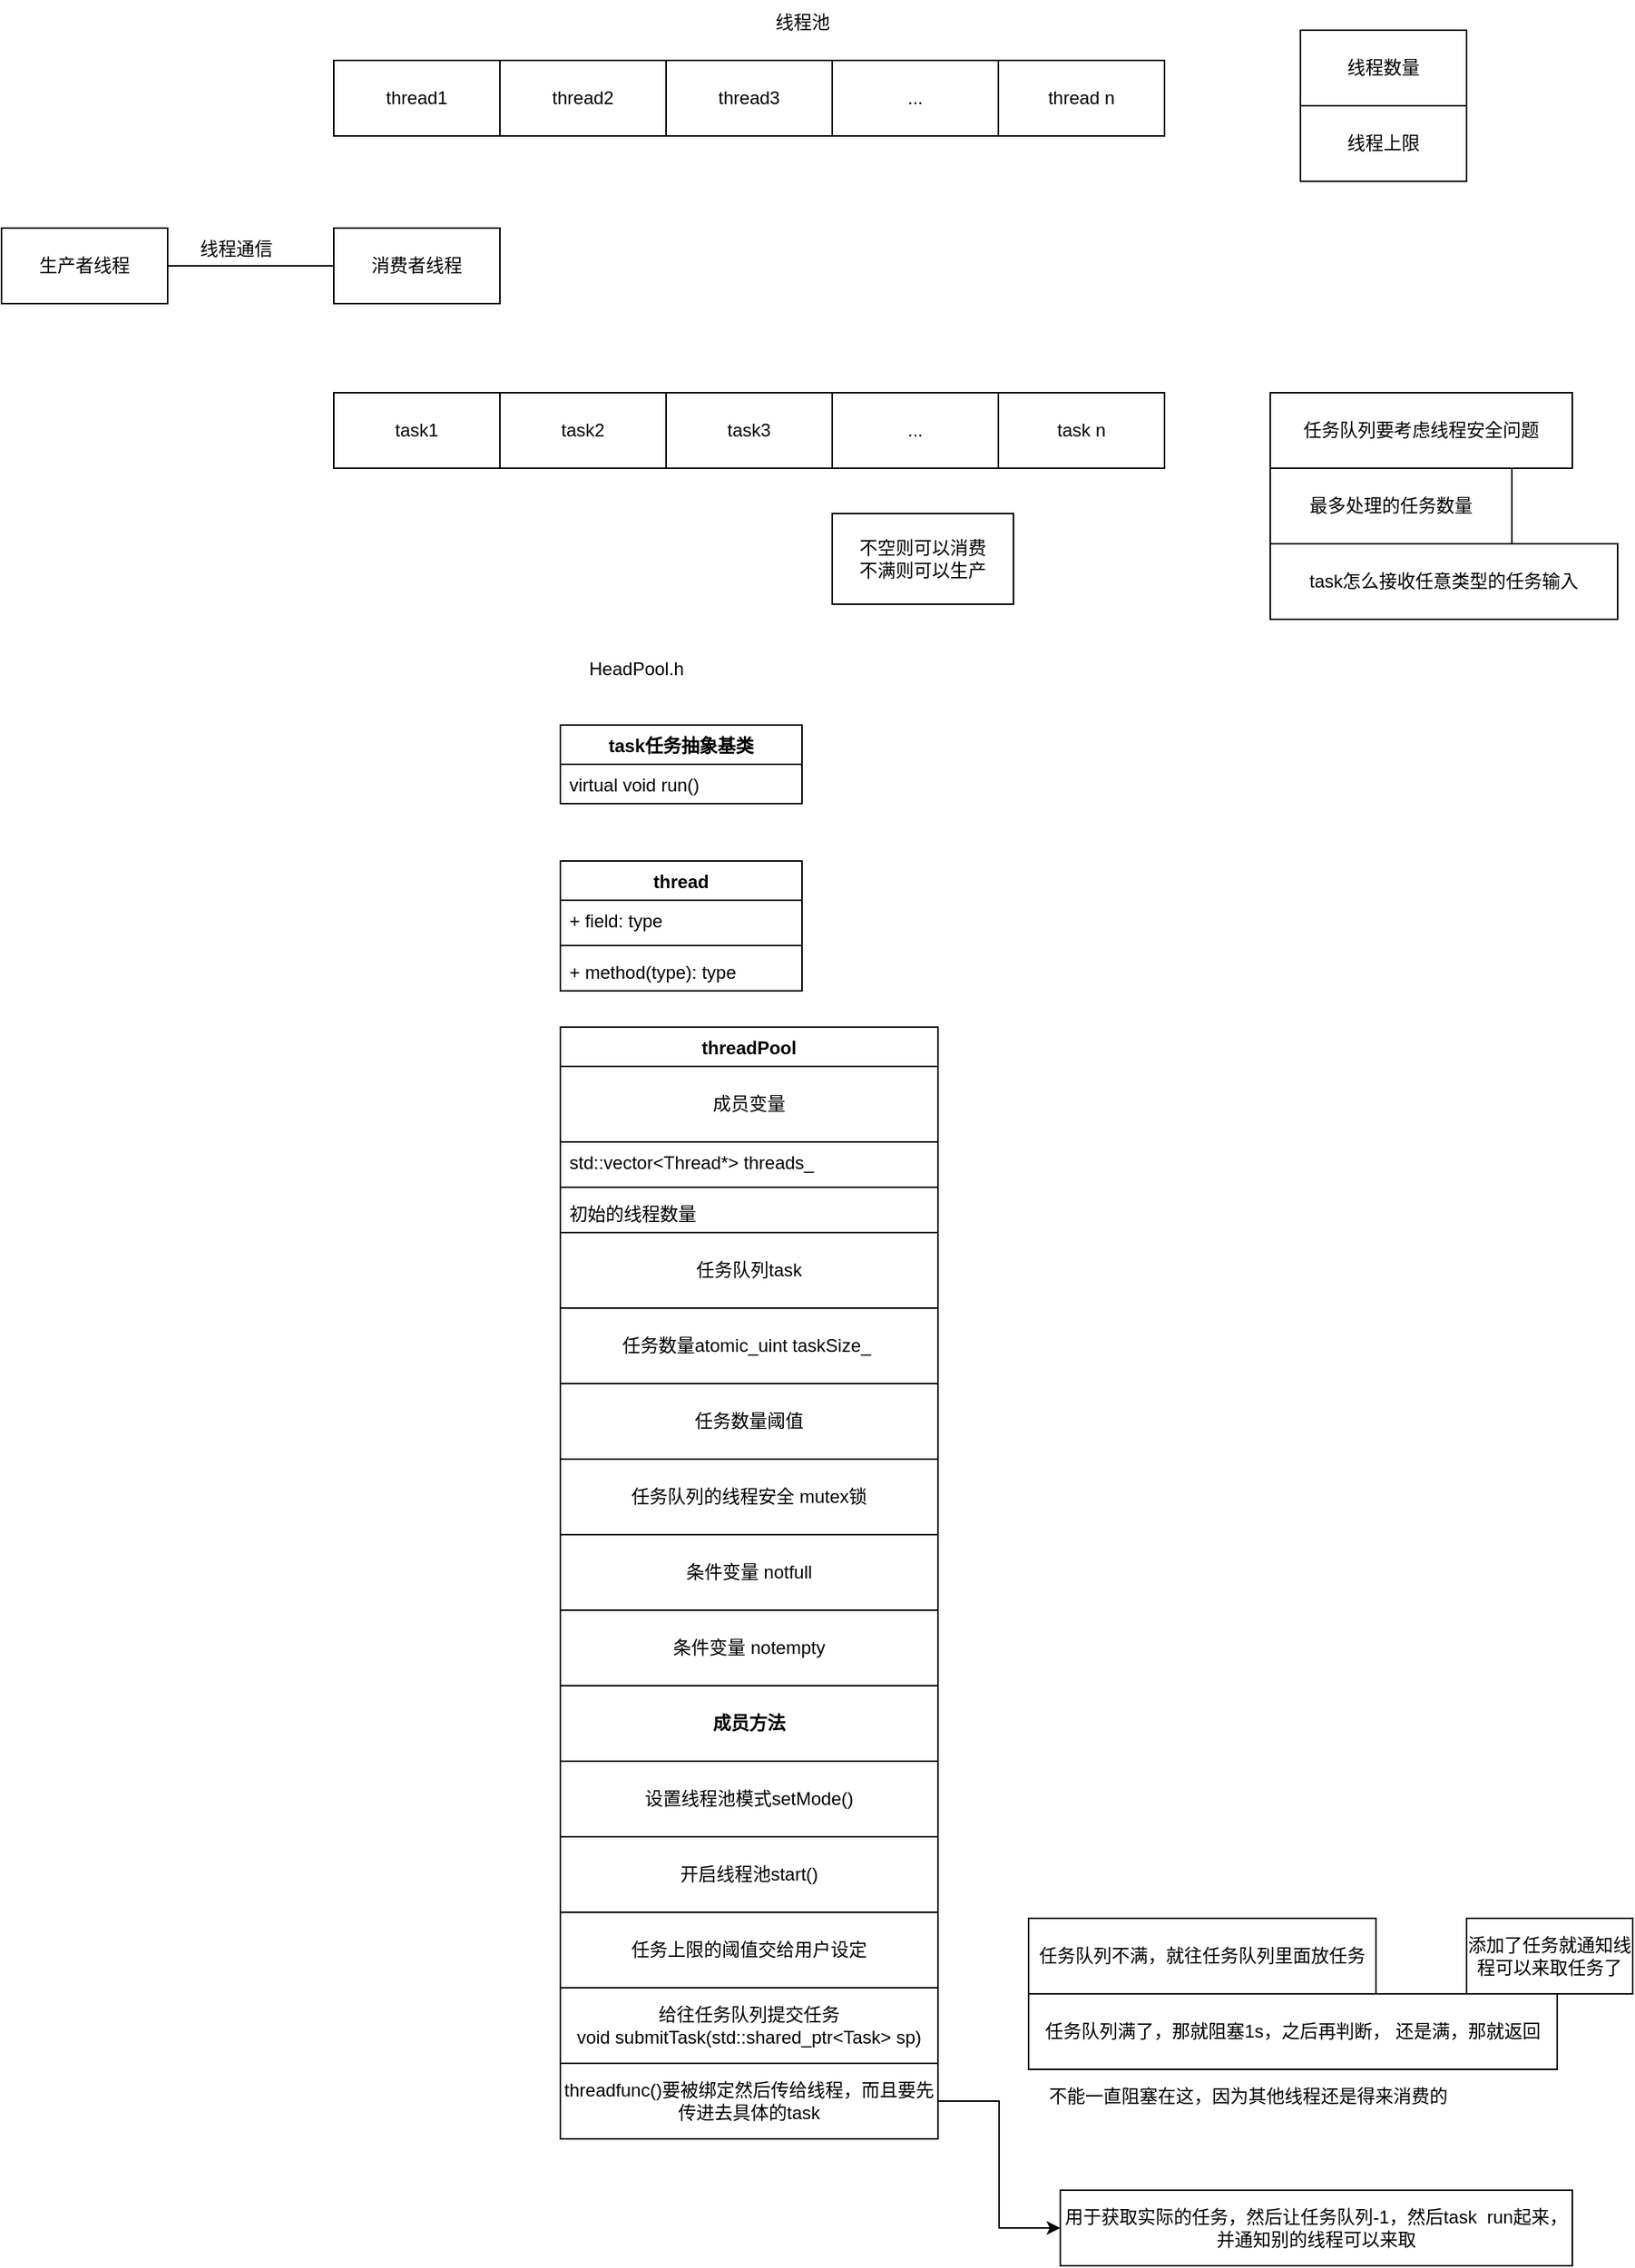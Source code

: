 <mxfile version="24.7.6">
  <diagram name="Page-1" id="c4acf3e9-155e-7222-9cf6-157b1a14988f">
    <mxGraphModel dx="529" dy="767" grid="1" gridSize="10" guides="1" tooltips="1" connect="1" arrows="1" fold="1" page="0" pageScale="1" pageWidth="850" pageHeight="1100" background="none" math="0" shadow="0">
      <root>
        <mxCell id="0" />
        <mxCell id="1" parent="0" />
        <mxCell id="_VawQS5tZA4y5lR53ruD-1" value="thread" style="swimlane;fontStyle=1;align=center;verticalAlign=top;childLayout=stackLayout;horizontal=1;startSize=26;horizontalStack=0;resizeParent=1;resizeParentMax=0;resizeLast=0;collapsible=1;marginBottom=0;whiteSpace=wrap;html=1;" vertex="1" parent="1">
          <mxGeometry x="400" y="610" width="160" height="86" as="geometry" />
        </mxCell>
        <mxCell id="_VawQS5tZA4y5lR53ruD-2" value="+ field: type" style="text;strokeColor=none;fillColor=none;align=left;verticalAlign=top;spacingLeft=4;spacingRight=4;overflow=hidden;rotatable=0;points=[[0,0.5],[1,0.5]];portConstraint=eastwest;whiteSpace=wrap;html=1;" vertex="1" parent="_VawQS5tZA4y5lR53ruD-1">
          <mxGeometry y="26" width="160" height="26" as="geometry" />
        </mxCell>
        <mxCell id="_VawQS5tZA4y5lR53ruD-3" value="" style="line;strokeWidth=1;fillColor=none;align=left;verticalAlign=middle;spacingTop=-1;spacingLeft=3;spacingRight=3;rotatable=0;labelPosition=right;points=[];portConstraint=eastwest;strokeColor=inherit;" vertex="1" parent="_VawQS5tZA4y5lR53ruD-1">
          <mxGeometry y="52" width="160" height="8" as="geometry" />
        </mxCell>
        <mxCell id="_VawQS5tZA4y5lR53ruD-4" value="+ method(type): type" style="text;strokeColor=none;fillColor=none;align=left;verticalAlign=top;spacingLeft=4;spacingRight=4;overflow=hidden;rotatable=0;points=[[0,0.5],[1,0.5]];portConstraint=eastwest;whiteSpace=wrap;html=1;" vertex="1" parent="_VawQS5tZA4y5lR53ruD-1">
          <mxGeometry y="60" width="160" height="26" as="geometry" />
        </mxCell>
        <mxCell id="_VawQS5tZA4y5lR53ruD-11" value="thread1" style="html=1;whiteSpace=wrap;" vertex="1" parent="1">
          <mxGeometry x="250" y="80" width="110" height="50" as="geometry" />
        </mxCell>
        <mxCell id="_VawQS5tZA4y5lR53ruD-12" value="thread2" style="html=1;whiteSpace=wrap;" vertex="1" parent="1">
          <mxGeometry x="360" y="80" width="110" height="50" as="geometry" />
        </mxCell>
        <mxCell id="_VawQS5tZA4y5lR53ruD-13" value="thread3" style="html=1;whiteSpace=wrap;" vertex="1" parent="1">
          <mxGeometry x="470" y="80" width="110" height="50" as="geometry" />
        </mxCell>
        <mxCell id="_VawQS5tZA4y5lR53ruD-14" value="线程池" style="text;html=1;align=center;verticalAlign=middle;resizable=0;points=[];autosize=1;strokeColor=none;fillColor=none;" vertex="1" parent="1">
          <mxGeometry x="530" y="40" width="60" height="30" as="geometry" />
        </mxCell>
        <mxCell id="_VawQS5tZA4y5lR53ruD-15" value="..." style="html=1;whiteSpace=wrap;" vertex="1" parent="1">
          <mxGeometry x="580" y="80" width="110" height="50" as="geometry" />
        </mxCell>
        <mxCell id="_VawQS5tZA4y5lR53ruD-16" value="thread n" style="html=1;whiteSpace=wrap;" vertex="1" parent="1">
          <mxGeometry x="690" y="80" width="110" height="50" as="geometry" />
        </mxCell>
        <mxCell id="_VawQS5tZA4y5lR53ruD-17" value="task1" style="html=1;whiteSpace=wrap;" vertex="1" parent="1">
          <mxGeometry x="250" y="300" width="110" height="50" as="geometry" />
        </mxCell>
        <mxCell id="_VawQS5tZA4y5lR53ruD-18" value="task2" style="html=1;whiteSpace=wrap;" vertex="1" parent="1">
          <mxGeometry x="360" y="300" width="110" height="50" as="geometry" />
        </mxCell>
        <mxCell id="_VawQS5tZA4y5lR53ruD-19" value="task3" style="html=1;whiteSpace=wrap;" vertex="1" parent="1">
          <mxGeometry x="470" y="300" width="110" height="50" as="geometry" />
        </mxCell>
        <mxCell id="_VawQS5tZA4y5lR53ruD-20" value="..." style="html=1;whiteSpace=wrap;" vertex="1" parent="1">
          <mxGeometry x="580" y="300" width="110" height="50" as="geometry" />
        </mxCell>
        <mxCell id="_VawQS5tZA4y5lR53ruD-21" value="task n" style="html=1;whiteSpace=wrap;" vertex="1" parent="1">
          <mxGeometry x="690" y="300" width="110" height="50" as="geometry" />
        </mxCell>
        <mxCell id="_VawQS5tZA4y5lR53ruD-22" value="线程数量" style="html=1;whiteSpace=wrap;" vertex="1" parent="1">
          <mxGeometry x="890" y="60" width="110" height="50" as="geometry" />
        </mxCell>
        <mxCell id="_VawQS5tZA4y5lR53ruD-23" value="线程上限" style="html=1;whiteSpace=wrap;" vertex="1" parent="1">
          <mxGeometry x="890" y="110" width="110" height="50" as="geometry" />
        </mxCell>
        <mxCell id="_VawQS5tZA4y5lR53ruD-24" value="任务队列要考虑线程安全问题" style="html=1;whiteSpace=wrap;" vertex="1" parent="1">
          <mxGeometry x="870" y="300" width="200" height="50" as="geometry" />
        </mxCell>
        <mxCell id="_VawQS5tZA4y5lR53ruD-25" value="最多处理的任务数量" style="html=1;whiteSpace=wrap;" vertex="1" parent="1">
          <mxGeometry x="870" y="350" width="160" height="50" as="geometry" />
        </mxCell>
        <mxCell id="_VawQS5tZA4y5lR53ruD-26" value="task怎么接收任意类型的任务输入" style="html=1;whiteSpace=wrap;" vertex="1" parent="1">
          <mxGeometry x="870" y="400" width="230" height="50" as="geometry" />
        </mxCell>
        <mxCell id="_VawQS5tZA4y5lR53ruD-28" value="生产者线程" style="html=1;whiteSpace=wrap;" vertex="1" parent="1">
          <mxGeometry x="30" y="191" width="110" height="50" as="geometry" />
        </mxCell>
        <mxCell id="_VawQS5tZA4y5lR53ruD-29" value="消费者线程" style="html=1;whiteSpace=wrap;" vertex="1" parent="1">
          <mxGeometry x="250" y="191" width="110" height="50" as="geometry" />
        </mxCell>
        <mxCell id="_VawQS5tZA4y5lR53ruD-30" value="" style="line;strokeWidth=1;fillColor=none;align=left;verticalAlign=middle;spacingTop=-1;spacingLeft=3;spacingRight=3;rotatable=0;labelPosition=right;points=[];portConstraint=eastwest;strokeColor=inherit;" vertex="1" parent="1">
          <mxGeometry x="140" y="212" width="110" height="8" as="geometry" />
        </mxCell>
        <mxCell id="_VawQS5tZA4y5lR53ruD-31" value="线程通信" style="text;html=1;align=center;verticalAlign=middle;resizable=0;points=[];autosize=1;strokeColor=none;fillColor=none;" vertex="1" parent="1">
          <mxGeometry x="150" y="190" width="70" height="30" as="geometry" />
        </mxCell>
        <mxCell id="_VawQS5tZA4y5lR53ruD-32" value="task任务抽象基类" style="swimlane;fontStyle=1;align=center;verticalAlign=top;childLayout=stackLayout;horizontal=1;startSize=26;horizontalStack=0;resizeParent=1;resizeParentMax=0;resizeLast=0;collapsible=1;marginBottom=0;whiteSpace=wrap;html=1;" vertex="1" parent="1">
          <mxGeometry x="400" y="520" width="160" height="52" as="geometry" />
        </mxCell>
        <mxCell id="_VawQS5tZA4y5lR53ruD-35" value="virtual void run()" style="text;strokeColor=none;fillColor=none;align=left;verticalAlign=top;spacingLeft=4;spacingRight=4;overflow=hidden;rotatable=0;points=[[0,0.5],[1,0.5]];portConstraint=eastwest;whiteSpace=wrap;html=1;" vertex="1" parent="_VawQS5tZA4y5lR53ruD-32">
          <mxGeometry y="26" width="160" height="26" as="geometry" />
        </mxCell>
        <mxCell id="_VawQS5tZA4y5lR53ruD-36" value="threadPool" style="swimlane;fontStyle=1;align=center;verticalAlign=top;childLayout=stackLayout;horizontal=1;startSize=26;horizontalStack=0;resizeParent=1;resizeParentMax=0;resizeLast=0;collapsible=1;marginBottom=0;whiteSpace=wrap;html=1;" vertex="1" parent="1">
          <mxGeometry x="400" y="720" width="250" height="736" as="geometry" />
        </mxCell>
        <mxCell id="_VawQS5tZA4y5lR53ruD-45" value="成员变量" style="html=1;whiteSpace=wrap;" vertex="1" parent="_VawQS5tZA4y5lR53ruD-36">
          <mxGeometry y="26" width="250" height="50" as="geometry" />
        </mxCell>
        <mxCell id="_VawQS5tZA4y5lR53ruD-37" value="std::vector&amp;lt;Thread*&amp;gt; threads_" style="text;strokeColor=none;fillColor=none;align=left;verticalAlign=top;spacingLeft=4;spacingRight=4;overflow=hidden;rotatable=0;points=[[0,0.5],[1,0.5]];portConstraint=eastwest;whiteSpace=wrap;html=1;" vertex="1" parent="_VawQS5tZA4y5lR53ruD-36">
          <mxGeometry y="76" width="250" height="26" as="geometry" />
        </mxCell>
        <mxCell id="_VawQS5tZA4y5lR53ruD-38" value="" style="line;strokeWidth=1;fillColor=none;align=left;verticalAlign=middle;spacingTop=-1;spacingLeft=3;spacingRight=3;rotatable=0;labelPosition=right;points=[];portConstraint=eastwest;strokeColor=inherit;" vertex="1" parent="_VawQS5tZA4y5lR53ruD-36">
          <mxGeometry y="102" width="250" height="8" as="geometry" />
        </mxCell>
        <mxCell id="_VawQS5tZA4y5lR53ruD-39" value="初始的线程数量" style="text;strokeColor=none;fillColor=none;align=left;verticalAlign=top;spacingLeft=4;spacingRight=4;overflow=hidden;rotatable=0;points=[[0,0.5],[1,0.5]];portConstraint=eastwest;whiteSpace=wrap;html=1;" vertex="1" parent="_VawQS5tZA4y5lR53ruD-36">
          <mxGeometry y="110" width="250" height="26" as="geometry" />
        </mxCell>
        <mxCell id="_VawQS5tZA4y5lR53ruD-41" value="任务队列task" style="html=1;whiteSpace=wrap;" vertex="1" parent="_VawQS5tZA4y5lR53ruD-36">
          <mxGeometry y="136" width="250" height="50" as="geometry" />
        </mxCell>
        <mxCell id="_VawQS5tZA4y5lR53ruD-43" value="任务数量atomic_uint taskSize_&amp;nbsp;" style="html=1;whiteSpace=wrap;" vertex="1" parent="_VawQS5tZA4y5lR53ruD-36">
          <mxGeometry y="186" width="250" height="50" as="geometry" />
        </mxCell>
        <mxCell id="_VawQS5tZA4y5lR53ruD-44" value="任务数量阈值" style="html=1;whiteSpace=wrap;" vertex="1" parent="_VawQS5tZA4y5lR53ruD-36">
          <mxGeometry y="236" width="250" height="50" as="geometry" />
        </mxCell>
        <mxCell id="_VawQS5tZA4y5lR53ruD-46" value="任务队列的线程安全 mutex锁" style="html=1;whiteSpace=wrap;" vertex="1" parent="_VawQS5tZA4y5lR53ruD-36">
          <mxGeometry y="286" width="250" height="50" as="geometry" />
        </mxCell>
        <mxCell id="_VawQS5tZA4y5lR53ruD-48" value="条件变量 notfull" style="html=1;whiteSpace=wrap;" vertex="1" parent="_VawQS5tZA4y5lR53ruD-36">
          <mxGeometry y="336" width="250" height="50" as="geometry" />
        </mxCell>
        <mxCell id="_VawQS5tZA4y5lR53ruD-49" value="条件变量 notempty" style="html=1;whiteSpace=wrap;" vertex="1" parent="_VawQS5tZA4y5lR53ruD-36">
          <mxGeometry y="386" width="250" height="50" as="geometry" />
        </mxCell>
        <mxCell id="_VawQS5tZA4y5lR53ruD-51" value="&lt;b&gt;成员方法&lt;/b&gt;" style="html=1;whiteSpace=wrap;" vertex="1" parent="_VawQS5tZA4y5lR53ruD-36">
          <mxGeometry y="436" width="250" height="50" as="geometry" />
        </mxCell>
        <mxCell id="_VawQS5tZA4y5lR53ruD-52" value="设置线程池模式setMode()" style="html=1;whiteSpace=wrap;" vertex="1" parent="_VawQS5tZA4y5lR53ruD-36">
          <mxGeometry y="486" width="250" height="50" as="geometry" />
        </mxCell>
        <mxCell id="_VawQS5tZA4y5lR53ruD-54" value="开启线程池start()" style="html=1;whiteSpace=wrap;" vertex="1" parent="_VawQS5tZA4y5lR53ruD-36">
          <mxGeometry y="536" width="250" height="50" as="geometry" />
        </mxCell>
        <mxCell id="_VawQS5tZA4y5lR53ruD-55" value="任务上限的阈值交给用户设定" style="html=1;whiteSpace=wrap;" vertex="1" parent="_VawQS5tZA4y5lR53ruD-36">
          <mxGeometry y="586" width="250" height="50" as="geometry" />
        </mxCell>
        <mxCell id="_VawQS5tZA4y5lR53ruD-56" value="给往任务队列提交任务&lt;div&gt;void submitTask(std::shared_ptr&amp;lt;Task&amp;gt; sp)&lt;/div&gt;" style="html=1;whiteSpace=wrap;" vertex="1" parent="_VawQS5tZA4y5lR53ruD-36">
          <mxGeometry y="636" width="250" height="50" as="geometry" />
        </mxCell>
        <mxCell id="_VawQS5tZA4y5lR53ruD-57" value="threadfunc()要被绑定然后传给线程，而且要先传进去具体的task" style="html=1;whiteSpace=wrap;" vertex="1" parent="_VawQS5tZA4y5lR53ruD-36">
          <mxGeometry y="686" width="250" height="50" as="geometry" />
        </mxCell>
        <mxCell id="_VawQS5tZA4y5lR53ruD-40" value="HeadPool.h" style="text;html=1;align=center;verticalAlign=middle;resizable=0;points=[];autosize=1;strokeColor=none;fillColor=none;" vertex="1" parent="1">
          <mxGeometry x="405" y="468" width="90" height="30" as="geometry" />
        </mxCell>
        <mxCell id="_VawQS5tZA4y5lR53ruD-47" value="不空则可以消费&lt;div&gt;不满则可以生产&lt;/div&gt;" style="whiteSpace=wrap;html=1;" vertex="1" parent="1">
          <mxGeometry x="580" y="380" width="120" height="60" as="geometry" />
        </mxCell>
        <mxCell id="_VawQS5tZA4y5lR53ruD-58" value="任务队列不满，就往任务队列里面放任务" style="html=1;whiteSpace=wrap;" vertex="1" parent="1">
          <mxGeometry x="710" y="1310" width="230" height="50" as="geometry" />
        </mxCell>
        <mxCell id="_VawQS5tZA4y5lR53ruD-59" value="添加了任务就通知线程可以来取任务了" style="html=1;whiteSpace=wrap;" vertex="1" parent="1">
          <mxGeometry x="1000" y="1310" width="110" height="50" as="geometry" />
        </mxCell>
        <mxCell id="_VawQS5tZA4y5lR53ruD-60" value="任务队列满了，那就阻塞1s，之后再判断， 还是满，那就返回" style="html=1;whiteSpace=wrap;" vertex="1" parent="1">
          <mxGeometry x="710" y="1360" width="350" height="50" as="geometry" />
        </mxCell>
        <mxCell id="_VawQS5tZA4y5lR53ruD-61" value="不能一直阻塞在这，因为其他线程还是得来消费的" style="text;html=1;align=center;verticalAlign=middle;resizable=0;points=[];autosize=1;strokeColor=none;fillColor=none;" vertex="1" parent="1">
          <mxGeometry x="710" y="1413" width="290" height="30" as="geometry" />
        </mxCell>
        <mxCell id="_VawQS5tZA4y5lR53ruD-62" value="用于获取实际的任务，然后让任务队列-1，然后task&amp;nbsp; run起来，并通知别的线程可以来取" style="html=1;whiteSpace=wrap;" vertex="1" parent="1">
          <mxGeometry x="731" y="1490" width="339" height="50" as="geometry" />
        </mxCell>
        <mxCell id="_VawQS5tZA4y5lR53ruD-63" style="edgeStyle=orthogonalEdgeStyle;rounded=0;orthogonalLoop=1;jettySize=auto;html=1;entryX=0;entryY=0.5;entryDx=0;entryDy=0;" edge="1" parent="1" source="_VawQS5tZA4y5lR53ruD-57" target="_VawQS5tZA4y5lR53ruD-62">
          <mxGeometry relative="1" as="geometry" />
        </mxCell>
      </root>
    </mxGraphModel>
  </diagram>
</mxfile>

